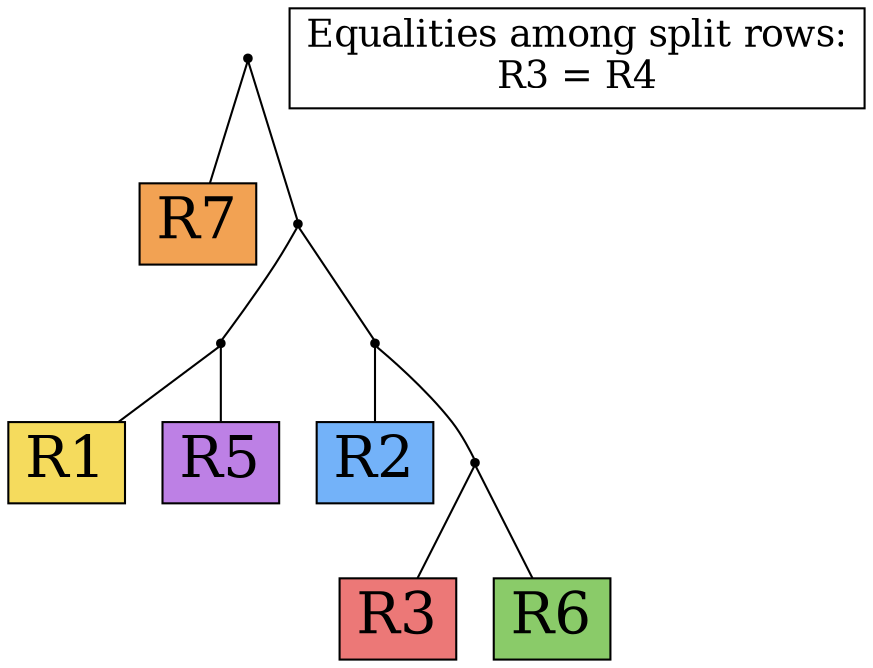 digraph {
R2[label="R2",shape=box,style=filled,fontsize=28,fillcolor="#73B2F9"];
R3[label="R3",shape=box,style=filled,fontsize=28,fillcolor="#EC7877"];
R6[label="R6",shape=box,style=filled,fontsize=28,fillcolor="#8ACB69"];
R1[label="R1",shape=box,style=filled,fontsize=28,fillcolor="#F5DB5D"];
R5[label="R5",shape=box,style=filled,fontsize=28,fillcolor="#BD80E5"];
R7[label="R7",shape=box,style=filled,fontsize=28,fillcolor="#F2A253"];
legend[label="Equalities among split rows:
R3 = R4
",shape=box,fontsize=18];
Int0[shape=point,style=filled,fillcolor=black,label=""];
Int0 -> R1[arrowhead=none];
Int0 -> R5[arrowhead=none];
Int1[shape=point,style=filled,fillcolor=black,label=""];
Int1 -> R3[arrowhead=none];
Int1 -> R6[arrowhead=none];
Int2[shape=point,style=filled,fillcolor=black,label=""];
Int2 -> R2[arrowhead=none];
Int2 -> Int1[arrowhead=none];
Int3[shape=point,style=filled,fillcolor=black,label=""];
Int3 -> Int0[arrowhead=none];
Int3 -> Int2[arrowhead=none];
Int4[shape=point,style=filled,fillcolor=black,label=""];
Int4 -> R7[arrowhead=none];
Int4 -> Int3[arrowhead=none];
}
